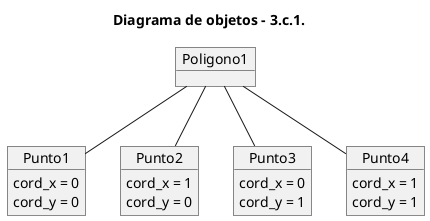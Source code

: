 /' Ingeniería de Software UCV - 2023
Práctica 02 - Ejercicio 3.c.3
Rahi-Mon '/


@startuml Class Diagram
title Diagrama de objetos - 3.c.1.

Object Punto1{
    cord_x = 0
    cord_y = 0
}

Object Punto2{
    cord_x = 1
    cord_y = 0
}

Object Punto3{
    cord_x = 0
    cord_y = 1
}

Object Punto4{
    cord_x = 1
    cord_y = 1
}

Object Poligono1{

}

Poligono1 -- Punto1
Poligono1 -- Punto2
Poligono1 -- Punto3
Poligono1 -- Punto4 

@enduml